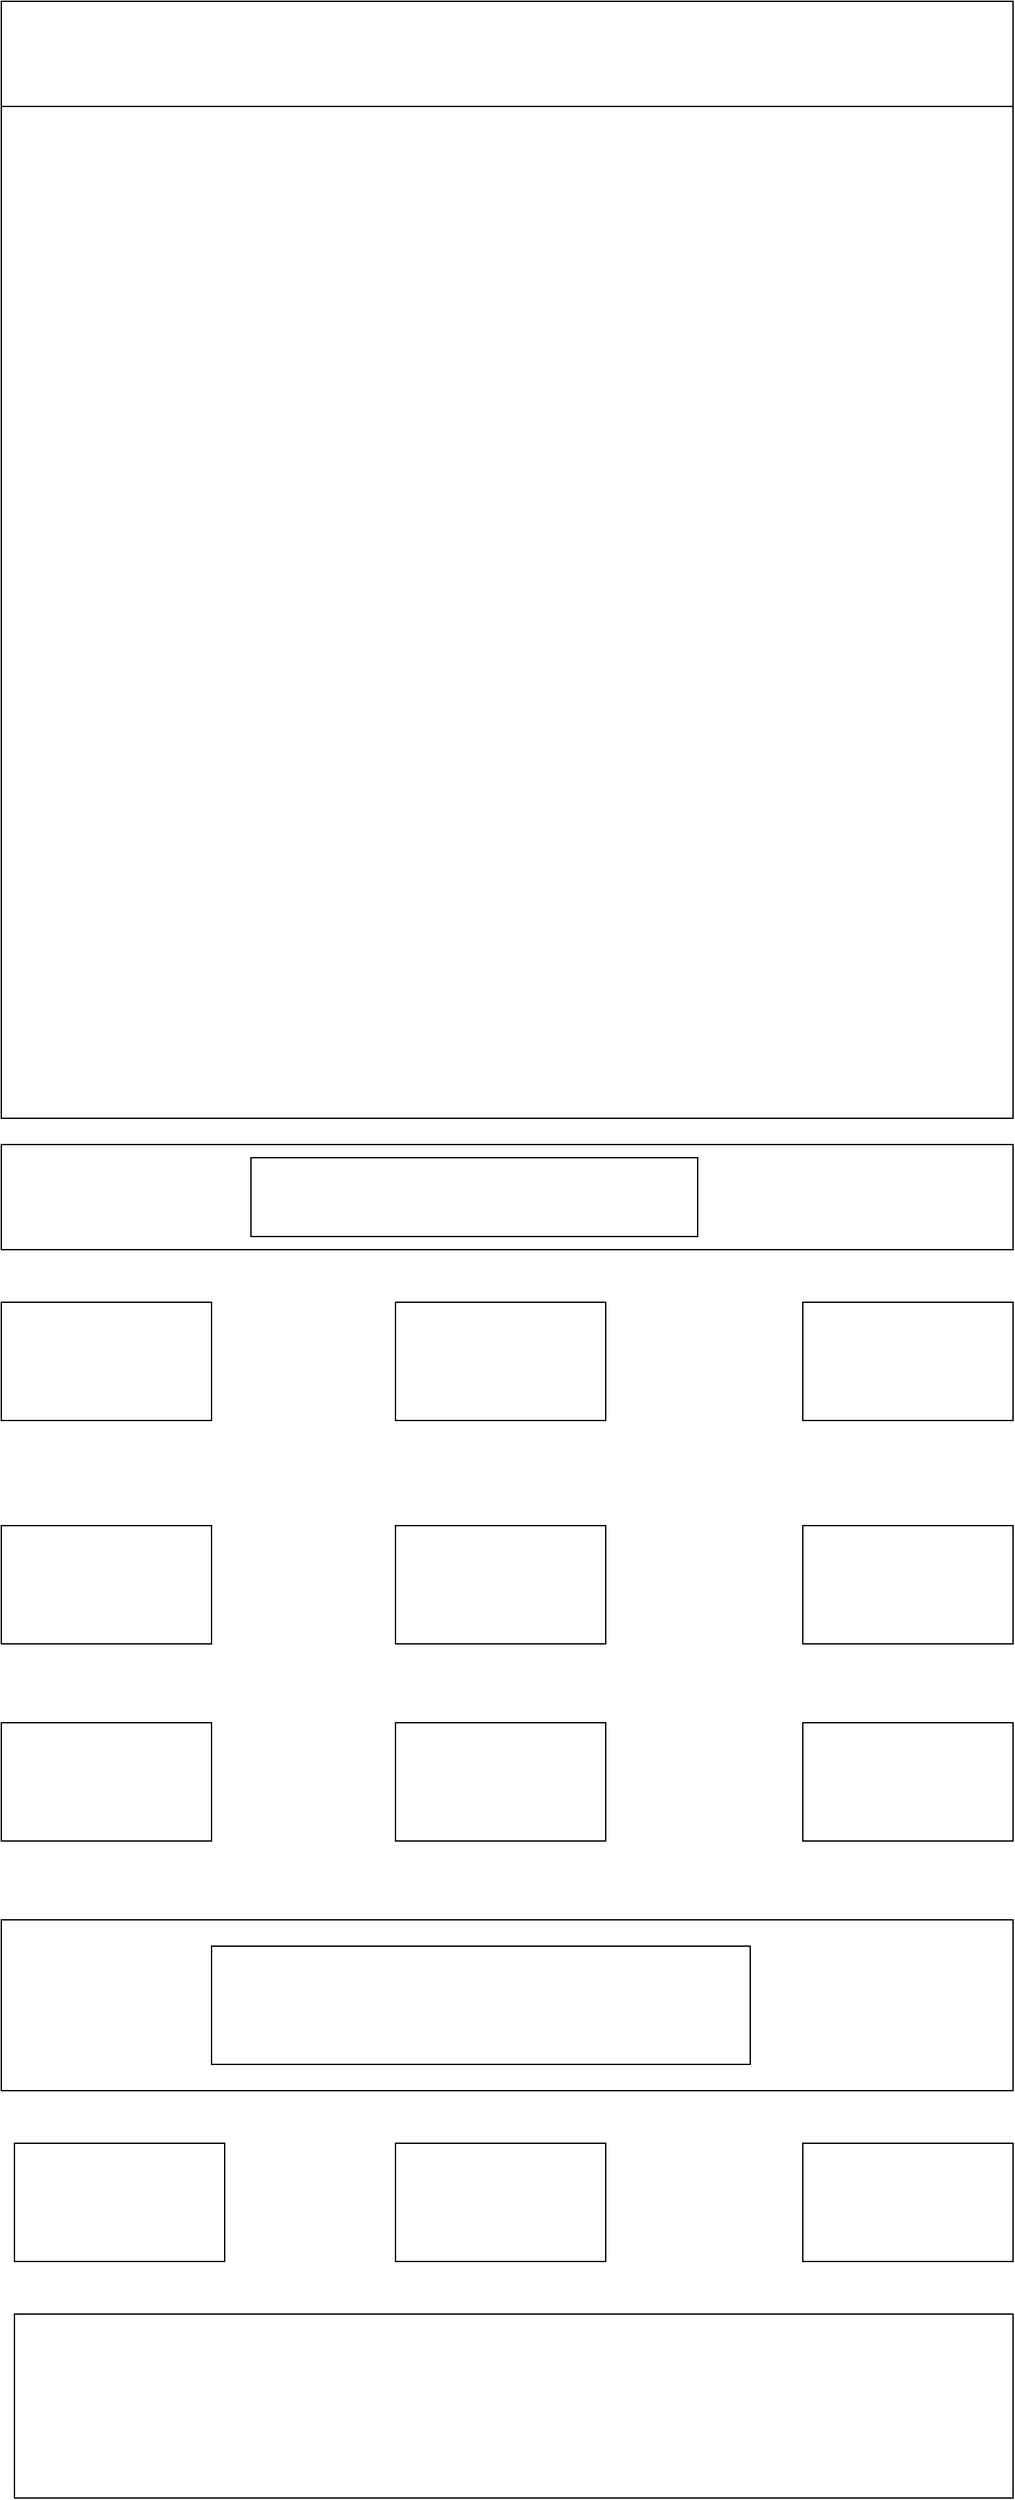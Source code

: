 <mxfile version="26.0.14">
  <diagram name="Page-1" id="55dCpRFZY8oMrRABdglo">
    <mxGraphModel dx="1434" dy="772" grid="1" gridSize="10" guides="1" tooltips="1" connect="1" arrows="1" fold="1" page="1" pageScale="1" pageWidth="850" pageHeight="1100" math="0" shadow="0">
      <root>
        <mxCell id="0" />
        <mxCell id="1" parent="0" />
        <mxCell id="x6j9vBt3f9z5MoHauEh5-1" value="" style="rounded=0;whiteSpace=wrap;html=1;" vertex="1" parent="1">
          <mxGeometry x="30" y="40" width="770" height="80" as="geometry" />
        </mxCell>
        <mxCell id="x6j9vBt3f9z5MoHauEh5-2" value="" style="whiteSpace=wrap;html=1;aspect=fixed;" vertex="1" parent="1">
          <mxGeometry x="30" y="120" width="770" height="770" as="geometry" />
        </mxCell>
        <mxCell id="x6j9vBt3f9z5MoHauEh5-3" value="" style="rounded=0;whiteSpace=wrap;html=1;" vertex="1" parent="1">
          <mxGeometry x="30" y="910" width="770" height="80" as="geometry" />
        </mxCell>
        <mxCell id="x6j9vBt3f9z5MoHauEh5-4" value="" style="rounded=0;whiteSpace=wrap;html=1;" vertex="1" parent="1">
          <mxGeometry x="30" y="1030" width="160" height="90" as="geometry" />
        </mxCell>
        <mxCell id="x6j9vBt3f9z5MoHauEh5-5" value="" style="rounded=0;whiteSpace=wrap;html=1;" vertex="1" parent="1">
          <mxGeometry x="330" y="1030" width="160" height="90" as="geometry" />
        </mxCell>
        <mxCell id="x6j9vBt3f9z5MoHauEh5-6" value="" style="rounded=0;whiteSpace=wrap;html=1;" vertex="1" parent="1">
          <mxGeometry x="640" y="1030" width="160" height="90" as="geometry" />
        </mxCell>
        <mxCell id="x6j9vBt3f9z5MoHauEh5-7" value="" style="rounded=0;whiteSpace=wrap;html=1;" vertex="1" parent="1">
          <mxGeometry x="30" y="1200" width="160" height="90" as="geometry" />
        </mxCell>
        <mxCell id="x6j9vBt3f9z5MoHauEh5-8" value="" style="rounded=0;whiteSpace=wrap;html=1;" vertex="1" parent="1">
          <mxGeometry x="330" y="1200" width="160" height="90" as="geometry" />
        </mxCell>
        <mxCell id="x6j9vBt3f9z5MoHauEh5-9" value="" style="rounded=0;whiteSpace=wrap;html=1;" vertex="1" parent="1">
          <mxGeometry x="640" y="1200" width="160" height="90" as="geometry" />
        </mxCell>
        <mxCell id="x6j9vBt3f9z5MoHauEh5-10" value="" style="rounded=0;whiteSpace=wrap;html=1;" vertex="1" parent="1">
          <mxGeometry x="30" y="1350" width="160" height="90" as="geometry" />
        </mxCell>
        <mxCell id="x6j9vBt3f9z5MoHauEh5-11" value="" style="rounded=0;whiteSpace=wrap;html=1;" vertex="1" parent="1">
          <mxGeometry x="330" y="1350" width="160" height="90" as="geometry" />
        </mxCell>
        <mxCell id="x6j9vBt3f9z5MoHauEh5-12" value="" style="rounded=0;whiteSpace=wrap;html=1;" vertex="1" parent="1">
          <mxGeometry x="640" y="1350" width="160" height="90" as="geometry" />
        </mxCell>
        <mxCell id="x6j9vBt3f9z5MoHauEh5-13" value="" style="rounded=0;whiteSpace=wrap;html=1;" vertex="1" parent="1">
          <mxGeometry x="220" y="1510" width="330" height="90" as="geometry" />
        </mxCell>
        <mxCell id="x6j9vBt3f9z5MoHauEh5-14" value="" style="rounded=0;whiteSpace=wrap;html=1;" vertex="1" parent="1">
          <mxGeometry x="40" y="1670" width="160" height="90" as="geometry" />
        </mxCell>
        <mxCell id="x6j9vBt3f9z5MoHauEh5-15" value="" style="rounded=0;whiteSpace=wrap;html=1;" vertex="1" parent="1">
          <mxGeometry x="330" y="1670" width="160" height="90" as="geometry" />
        </mxCell>
        <mxCell id="x6j9vBt3f9z5MoHauEh5-16" value="" style="rounded=0;whiteSpace=wrap;html=1;" vertex="1" parent="1">
          <mxGeometry x="640" y="1670" width="160" height="90" as="geometry" />
        </mxCell>
        <mxCell id="x6j9vBt3f9z5MoHauEh5-17" value="" style="rounded=0;whiteSpace=wrap;html=1;" vertex="1" parent="1">
          <mxGeometry x="30" y="1500" width="770" height="130" as="geometry" />
        </mxCell>
        <mxCell id="x6j9vBt3f9z5MoHauEh5-18" value="" style="rounded=0;whiteSpace=wrap;html=1;" vertex="1" parent="1">
          <mxGeometry x="190" y="1520" width="410" height="90" as="geometry" />
        </mxCell>
        <mxCell id="x6j9vBt3f9z5MoHauEh5-19" value="" style="rounded=0;whiteSpace=wrap;html=1;" vertex="1" parent="1">
          <mxGeometry x="220" y="920" width="340" height="60" as="geometry" />
        </mxCell>
        <mxCell id="x6j9vBt3f9z5MoHauEh5-20" value="" style="rounded=0;whiteSpace=wrap;html=1;" vertex="1" parent="1">
          <mxGeometry x="40" y="1800" width="760" height="140" as="geometry" />
        </mxCell>
      </root>
    </mxGraphModel>
  </diagram>
</mxfile>
